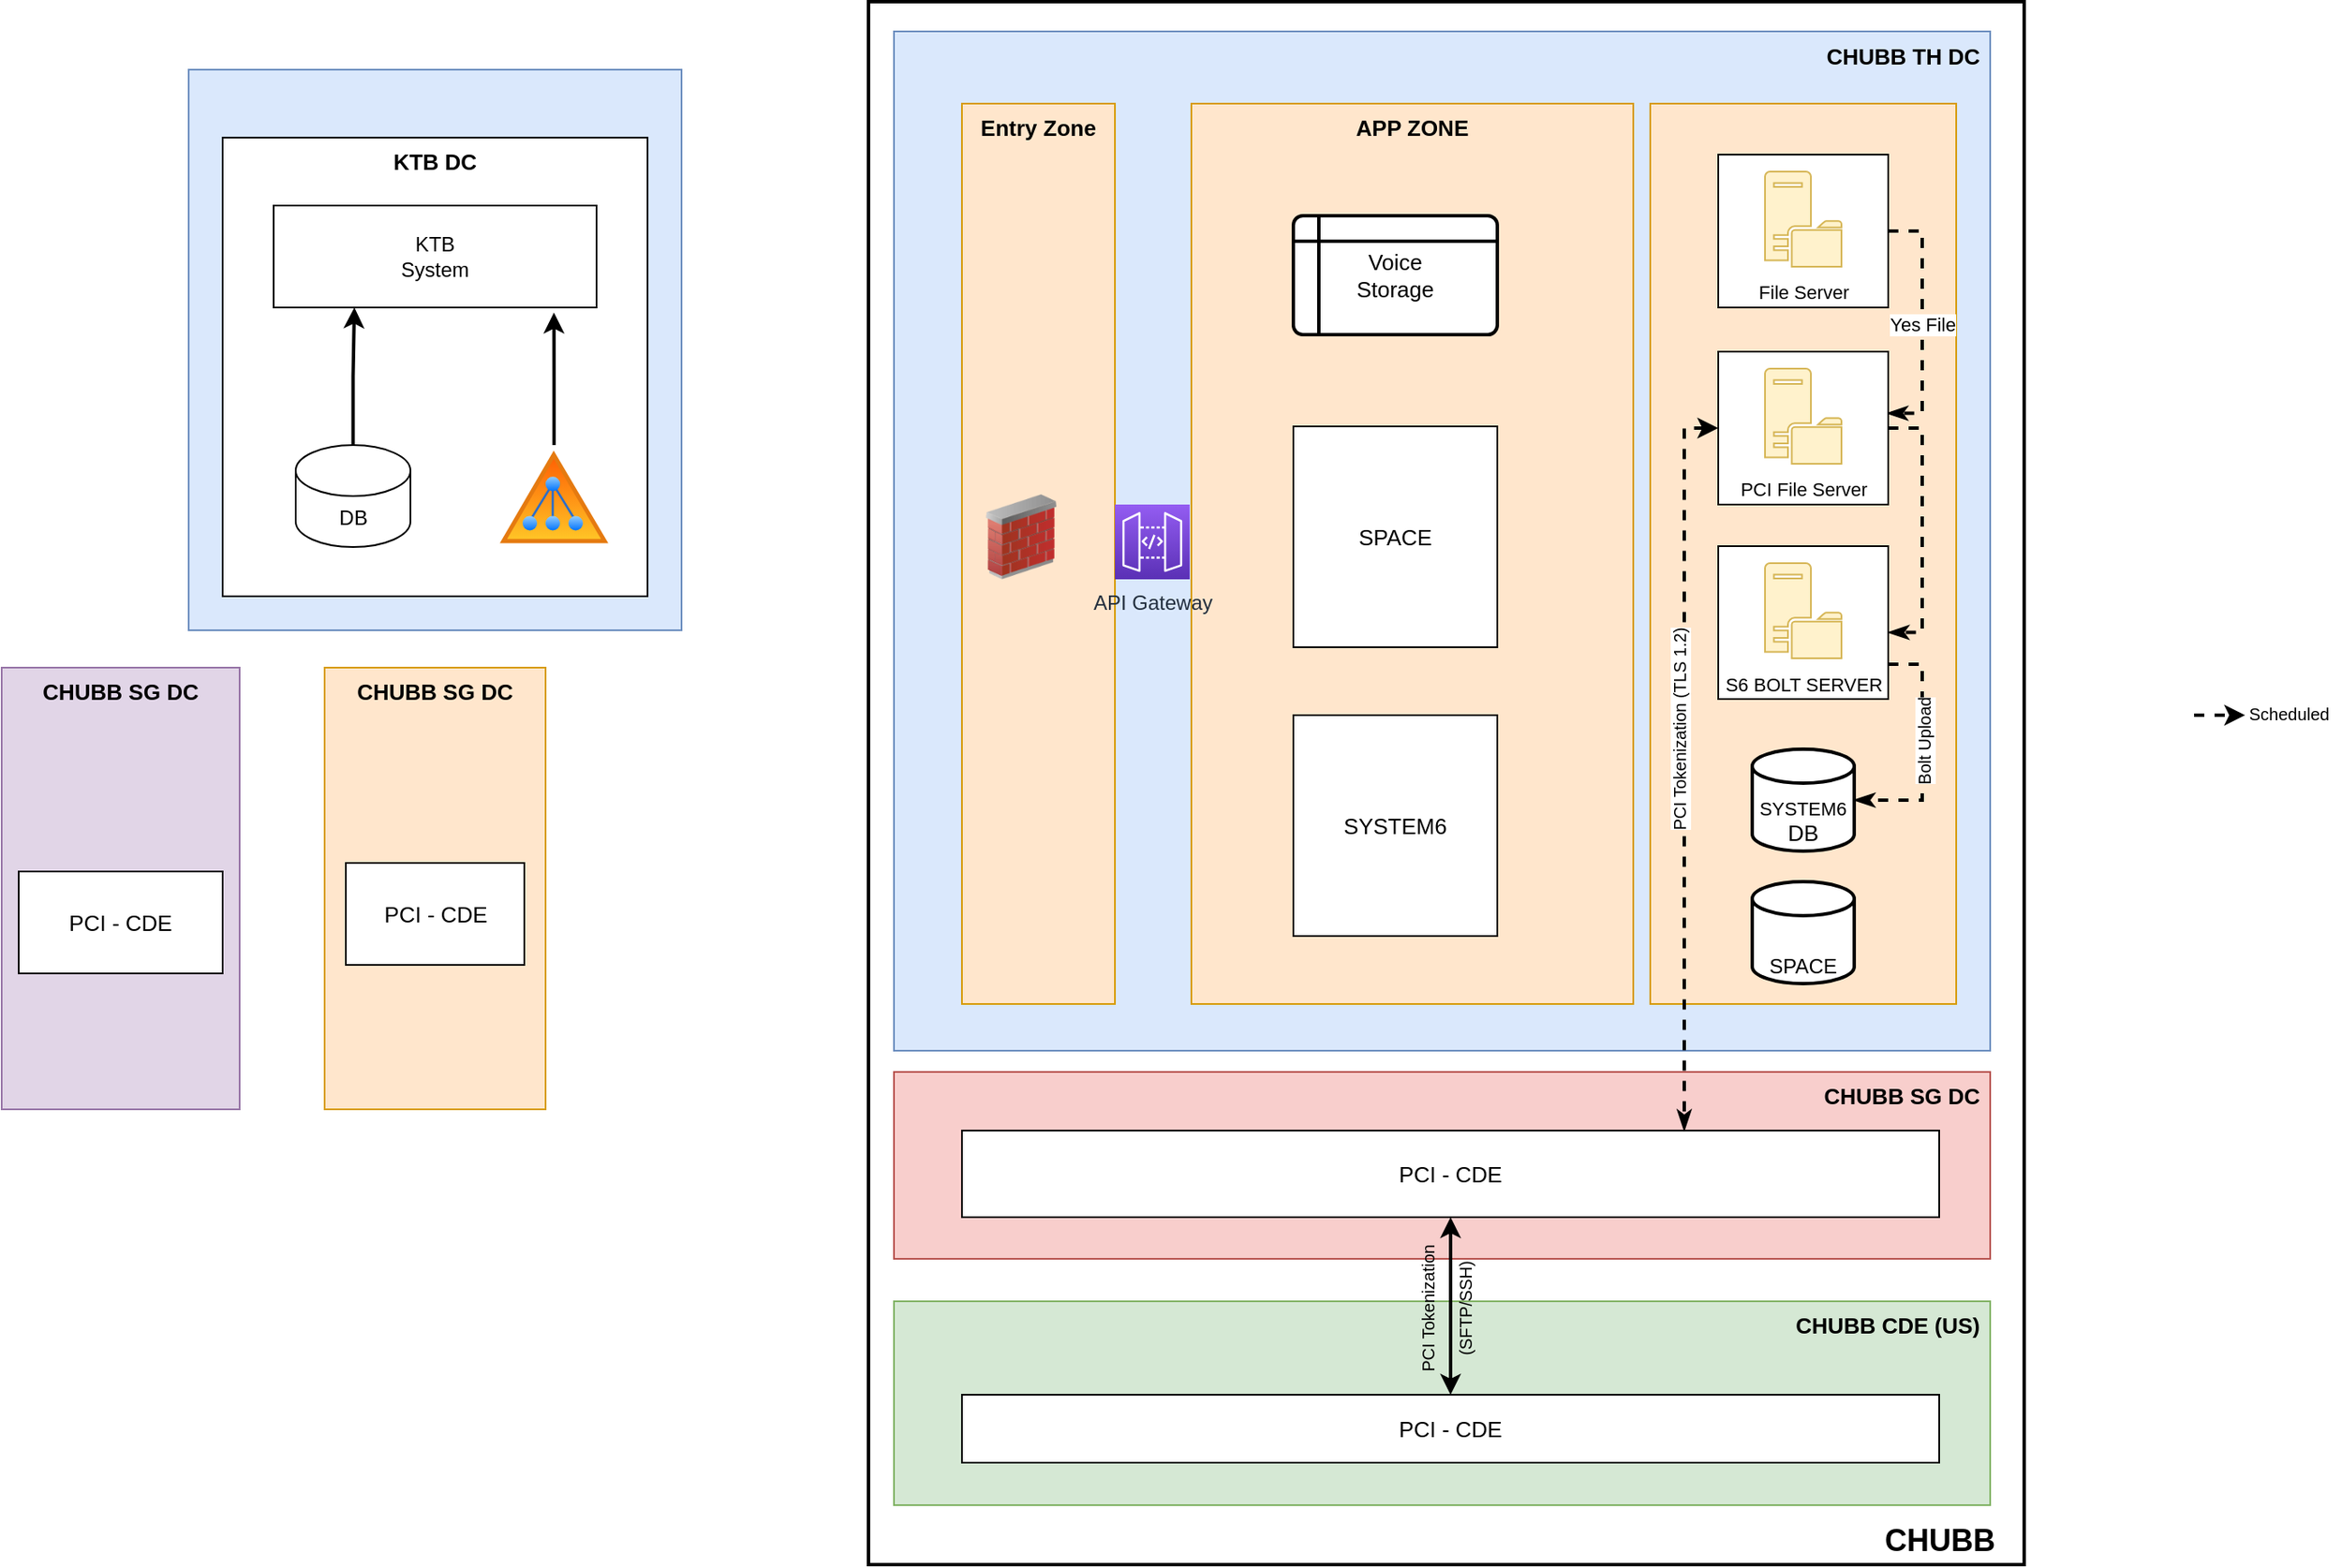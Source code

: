 <mxfile version="18.1.2" type="github">
  <diagram id="LbMPbOLTLOJZ_oI8mEUt" name="Page-1">
    <mxGraphModel dx="2272" dy="762" grid="1" gridSize="10" guides="1" tooltips="1" connect="1" arrows="1" fold="1" page="1" pageScale="1" pageWidth="850" pageHeight="1100" math="0" shadow="0">
      <root>
        <mxCell id="0" />
        <mxCell id="1" parent="0" />
        <mxCell id="60L3j7kGqlktmhBH0rx--8" value="" style="rounded=0;whiteSpace=wrap;html=1;fillColor=#dae8fc;strokeColor=#6c8ebf;" vertex="1" parent="1">
          <mxGeometry x="-120" y="280" width="290" height="330" as="geometry" />
        </mxCell>
        <mxCell id="60L3j7kGqlktmhBH0rx--2" value="KTB DC" style="rounded=0;whiteSpace=wrap;html=1;verticalAlign=top;fontStyle=1;fontSize=13;" vertex="1" parent="1">
          <mxGeometry x="-100" y="320" width="250" height="270" as="geometry" />
        </mxCell>
        <mxCell id="60L3j7kGqlktmhBH0rx--11" style="edgeStyle=orthogonalEdgeStyle;rounded=0;orthogonalLoop=1;jettySize=auto;html=1;entryX=0.25;entryY=1;entryDx=0;entryDy=0;fontSize=13;strokeWidth=2;" edge="1" parent="1" source="60L3j7kGqlktmhBH0rx--3" target="60L3j7kGqlktmhBH0rx--6">
          <mxGeometry relative="1" as="geometry" />
        </mxCell>
        <mxCell id="60L3j7kGqlktmhBH0rx--3" value="DB" style="shape=cylinder3;whiteSpace=wrap;html=1;boundedLbl=1;backgroundOutline=1;size=15;" vertex="1" parent="1">
          <mxGeometry x="-57" y="501" width="67.5" height="60" as="geometry" />
        </mxCell>
        <mxCell id="60L3j7kGqlktmhBH0rx--10" style="edgeStyle=orthogonalEdgeStyle;rounded=0;orthogonalLoop=1;jettySize=auto;html=1;entryX=0.868;entryY=1.05;entryDx=0;entryDy=0;entryPerimeter=0;fontSize=13;strokeWidth=2;" edge="1" parent="1" source="60L3j7kGqlktmhBH0rx--4" target="60L3j7kGqlktmhBH0rx--6">
          <mxGeometry relative="1" as="geometry" />
        </mxCell>
        <mxCell id="60L3j7kGqlktmhBH0rx--4" value="" style="aspect=fixed;perimeter=ellipsePerimeter;html=1;align=center;shadow=0;dashed=0;spacingTop=3;image;image=img/lib/active_directory/active_directory.svg;" vertex="1" parent="1">
          <mxGeometry x="60" y="501" width="70" height="59.5" as="geometry" />
        </mxCell>
        <mxCell id="60L3j7kGqlktmhBH0rx--6" value="KTB&lt;br&gt;System" style="rounded=0;whiteSpace=wrap;html=1;" vertex="1" parent="1">
          <mxGeometry x="-70" y="360" width="190" height="60" as="geometry" />
        </mxCell>
        <mxCell id="60L3j7kGqlktmhBH0rx--12" value="CHUBB" style="rounded=0;whiteSpace=wrap;html=1;fillColor=default;strokeColor=#000000;verticalAlign=bottom;align=right;fontStyle=1;spacingRight=15;fontSize=18;strokeWidth=2;" vertex="1" parent="1">
          <mxGeometry x="280" y="240" width="680" height="920" as="geometry" />
        </mxCell>
        <mxCell id="60L3j7kGqlktmhBH0rx--14" value="CHUBB TH DC" style="rounded=0;whiteSpace=wrap;html=1;verticalAlign=top;fontStyle=1;fontSize=13;fillColor=#dae8fc;strokeColor=#6c8ebf;align=right;spacingRight=4;" vertex="1" parent="1">
          <mxGeometry x="295" y="257.5" width="645" height="600" as="geometry" />
        </mxCell>
        <mxCell id="60L3j7kGqlktmhBH0rx--20" value="CHUBB SG DC" style="rounded=0;whiteSpace=wrap;html=1;verticalAlign=top;fontStyle=1;fontSize=13;fillColor=#e1d5e7;strokeColor=#9673a6;" vertex="1" parent="1">
          <mxGeometry x="-230" y="632" width="140" height="260" as="geometry" />
        </mxCell>
        <mxCell id="60L3j7kGqlktmhBH0rx--21" value="PCI - CDE" style="rounded=0;whiteSpace=wrap;html=1;fontSize=13;" vertex="1" parent="1">
          <mxGeometry x="-220" y="752" width="120" height="60" as="geometry" />
        </mxCell>
        <mxCell id="60L3j7kGqlktmhBH0rx--22" value="CHUBB SG DC" style="rounded=0;whiteSpace=wrap;html=1;verticalAlign=top;fontStyle=1;fontSize=13;fillColor=#ffe6cc;strokeColor=#d79b00;" vertex="1" parent="1">
          <mxGeometry x="-40" y="632" width="130" height="260" as="geometry" />
        </mxCell>
        <mxCell id="60L3j7kGqlktmhBH0rx--23" value="PCI - CDE" style="rounded=0;whiteSpace=wrap;html=1;fontSize=13;" vertex="1" parent="1">
          <mxGeometry x="-27.5" y="747" width="105" height="60" as="geometry" />
        </mxCell>
        <mxCell id="60L3j7kGqlktmhBH0rx--24" value="Entry Zone" style="rounded=0;whiteSpace=wrap;html=1;verticalAlign=top;fontStyle=1;fontSize=13;fillColor=#ffe6cc;strokeColor=#d79b00;" vertex="1" parent="1">
          <mxGeometry x="335" y="300" width="90" height="530" as="geometry" />
        </mxCell>
        <mxCell id="60L3j7kGqlktmhBH0rx--26" value="APP ZONE" style="rounded=0;whiteSpace=wrap;html=1;verticalAlign=top;fontStyle=1;fontSize=13;fillColor=#ffe6cc;strokeColor=#d79b00;" vertex="1" parent="1">
          <mxGeometry x="470" y="300" width="260" height="530" as="geometry" />
        </mxCell>
        <mxCell id="60L3j7kGqlktmhBH0rx--27" value="" style="image;html=1;image=img/lib/clip_art/networking/Firewall_02_128x128.png;fontSize=13;fillColor=default;" vertex="1" parent="1">
          <mxGeometry x="340" y="530" width="60" height="50" as="geometry" />
        </mxCell>
        <mxCell id="60L3j7kGqlktmhBH0rx--28" value="" style="rounded=0;whiteSpace=wrap;html=1;verticalAlign=top;fontStyle=1;fontSize=13;fillColor=#ffe6cc;strokeColor=#d79b00;" vertex="1" parent="1">
          <mxGeometry x="740" y="300" width="180" height="530" as="geometry" />
        </mxCell>
        <mxCell id="60L3j7kGqlktmhBH0rx--29" value="SPACE" style="rounded=0;whiteSpace=wrap;html=1;fontSize=13;fillColor=default;" vertex="1" parent="1">
          <mxGeometry x="530" y="490" width="120" height="130" as="geometry" />
        </mxCell>
        <mxCell id="60L3j7kGqlktmhBH0rx--31" value="Voice&lt;br&gt;Storage" style="shape=internalStorage;whiteSpace=wrap;html=1;dx=15;dy=15;rounded=1;arcSize=8;strokeWidth=2;fontSize=13;fillColor=default;" vertex="1" parent="1">
          <mxGeometry x="530" y="366" width="120" height="70" as="geometry" />
        </mxCell>
        <mxCell id="60L3j7kGqlktmhBH0rx--32" value="&lt;span style=&quot;font-size: 11px;&quot;&gt;SYSTEM6&lt;br&gt;&lt;/span&gt;DB" style="strokeWidth=2;html=1;shape=mxgraph.flowchart.database;whiteSpace=wrap;fontSize=13;fillColor=default;verticalAlign=bottom;" vertex="1" parent="1">
          <mxGeometry x="800" y="680" width="60" height="60" as="geometry" />
        </mxCell>
        <mxCell id="60L3j7kGqlktmhBH0rx--33" value="&lt;span style=&quot;font-size: 12px;&quot;&gt;SPACE&lt;/span&gt;" style="strokeWidth=2;html=1;shape=mxgraph.flowchart.database;whiteSpace=wrap;fontSize=13;fillColor=default;verticalAlign=bottom;" vertex="1" parent="1">
          <mxGeometry x="800" y="758" width="60" height="60" as="geometry" />
        </mxCell>
        <mxCell id="60L3j7kGqlktmhBH0rx--34" value="API Gateway" style="sketch=0;points=[[0,0,0],[0.25,0,0],[0.5,0,0],[0.75,0,0],[1,0,0],[0,1,0],[0.25,1,0],[0.5,1,0],[0.75,1,0],[1,1,0],[0,0.25,0],[0,0.5,0],[0,0.75,0],[1,0.25,0],[1,0.5,0],[1,0.75,0]];outlineConnect=0;fontColor=#232F3E;gradientColor=#945DF2;gradientDirection=north;fillColor=#5A30B5;strokeColor=#ffffff;dashed=0;verticalLabelPosition=bottom;verticalAlign=top;align=center;html=1;fontSize=12;fontStyle=0;aspect=fixed;shape=mxgraph.aws4.resourceIcon;resIcon=mxgraph.aws4.api_gateway;" vertex="1" parent="1">
          <mxGeometry x="425" y="536" width="44" height="44" as="geometry" />
        </mxCell>
        <mxCell id="60L3j7kGqlktmhBH0rx--37" value="SYSTEM6" style="rounded=0;whiteSpace=wrap;html=1;fontSize=13;fillColor=default;" vertex="1" parent="1">
          <mxGeometry x="530" y="660" width="120" height="130" as="geometry" />
        </mxCell>
        <mxCell id="60L3j7kGqlktmhBH0rx--41" value="CHUBB SG DC" style="rounded=0;whiteSpace=wrap;html=1;verticalAlign=top;fontStyle=1;fontSize=13;fillColor=#f8cecc;strokeColor=#b85450;align=right;spacingRight=4;" vertex="1" parent="1">
          <mxGeometry x="295" y="870" width="645" height="110" as="geometry" />
        </mxCell>
        <mxCell id="60L3j7kGqlktmhBH0rx--42" value="CHUBB CDE (US)" style="rounded=0;whiteSpace=wrap;html=1;verticalAlign=top;fontStyle=1;fontSize=13;fillColor=#d5e8d4;strokeColor=#82b366;align=right;spacingRight=4;" vertex="1" parent="1">
          <mxGeometry x="295" y="1005" width="645" height="120" as="geometry" />
        </mxCell>
        <mxCell id="60L3j7kGqlktmhBH0rx--43" value="PCI - CDE" style="rounded=0;whiteSpace=wrap;html=1;fontSize=13;fillColor=default;" vertex="1" parent="1">
          <mxGeometry x="335" y="904.5" width="575" height="51" as="geometry" />
        </mxCell>
        <mxCell id="60L3j7kGqlktmhBH0rx--46" style="edgeStyle=orthogonalEdgeStyle;rounded=0;orthogonalLoop=1;jettySize=auto;html=1;entryX=0.5;entryY=1;entryDx=0;entryDy=0;fontSize=18;strokeWidth=2;endArrow=classic;endFill=1;startArrow=classic;startFill=1;" edge="1" parent="1" source="60L3j7kGqlktmhBH0rx--45" target="60L3j7kGqlktmhBH0rx--43">
          <mxGeometry relative="1" as="geometry" />
        </mxCell>
        <mxCell id="60L3j7kGqlktmhBH0rx--48" value="&lt;font style=&quot;font-size: 10px;&quot;&gt;PCI Tokenization&lt;br&gt;(SFTP/SSH)&lt;/font&gt;" style="edgeLabel;html=1;align=center;verticalAlign=middle;resizable=0;points=[];fontSize=18;labelBackgroundColor=none;rotation=270;" vertex="1" connectable="0" parent="60L3j7kGqlktmhBH0rx--46">
          <mxGeometry x="0.127" y="-1" relative="1" as="geometry">
            <mxPoint x="-6" y="9" as="offset" />
          </mxGeometry>
        </mxCell>
        <mxCell id="60L3j7kGqlktmhBH0rx--45" value="PCI - CDE" style="rounded=0;whiteSpace=wrap;html=1;fontSize=13;fillColor=default;" vertex="1" parent="1">
          <mxGeometry x="335" y="1060" width="575" height="40" as="geometry" />
        </mxCell>
        <mxCell id="60L3j7kGqlktmhBH0rx--72" value="Yes File" style="edgeStyle=orthogonalEdgeStyle;rounded=0;orthogonalLoop=1;jettySize=auto;html=1;fontSize=11;startArrow=none;startFill=0;endArrow=classicThin;endFill=1;strokeWidth=2;entryX=0.993;entryY=0.403;entryDx=0;entryDy=0;entryPerimeter=0;dashed=1;" edge="1" parent="1" source="60L3j7kGqlktmhBH0rx--56" target="60L3j7kGqlktmhBH0rx--58">
          <mxGeometry x="0.013" relative="1" as="geometry">
            <Array as="points">
              <mxPoint x="900" y="375" />
              <mxPoint x="900" y="482" />
            </Array>
            <mxPoint as="offset" />
          </mxGeometry>
        </mxCell>
        <mxCell id="60L3j7kGqlktmhBH0rx--56" value="" style="rounded=0;whiteSpace=wrap;html=1;labelBackgroundColor=default;fontSize=10;strokeColor=#000000;strokeWidth=1;fillColor=default;" vertex="1" parent="1">
          <mxGeometry x="780" y="330" width="100" height="90" as="geometry" />
        </mxCell>
        <mxCell id="60L3j7kGqlktmhBH0rx--57" value="&lt;font style=&quot;font-size: 11px;&quot;&gt;File Server&lt;/font&gt;" style="sketch=0;pointerEvents=1;shadow=0;dashed=0;html=1;strokeColor=#d6b656;fillColor=#fff2cc;labelPosition=center;verticalLabelPosition=bottom;verticalAlign=top;outlineConnect=0;align=center;shape=mxgraph.office.servers.file_server;fontSize=13;" vertex="1" parent="1">
          <mxGeometry x="807.5" y="340" width="45" height="56" as="geometry" />
        </mxCell>
        <mxCell id="60L3j7kGqlktmhBH0rx--69" style="edgeStyle=orthogonalEdgeStyle;rounded=0;orthogonalLoop=1;jettySize=auto;html=1;entryX=1;entryY=0.564;entryDx=0;entryDy=0;entryPerimeter=0;fontSize=11;startArrow=none;startFill=0;endArrow=classicThin;endFill=1;strokeWidth=2;dashed=1;" edge="1" parent="1" source="60L3j7kGqlktmhBH0rx--58" target="60L3j7kGqlktmhBH0rx--60">
          <mxGeometry relative="1" as="geometry">
            <Array as="points">
              <mxPoint x="900" y="491" />
              <mxPoint x="900" y="611" />
            </Array>
          </mxGeometry>
        </mxCell>
        <mxCell id="60L3j7kGqlktmhBH0rx--71" style="edgeStyle=orthogonalEdgeStyle;rounded=0;orthogonalLoop=1;jettySize=auto;html=1;fontSize=11;startArrow=classic;startFill=1;endArrow=classicThin;endFill=1;strokeWidth=2;dashed=1;" edge="1" parent="1" source="60L3j7kGqlktmhBH0rx--58" target="60L3j7kGqlktmhBH0rx--43">
          <mxGeometry relative="1" as="geometry">
            <Array as="points">
              <mxPoint x="760" y="491" />
            </Array>
          </mxGeometry>
        </mxCell>
        <mxCell id="60L3j7kGqlktmhBH0rx--81" value="PCI Tokenization (TLS 1.2)" style="edgeLabel;html=1;align=center;verticalAlign=middle;resizable=0;points=[];fontSize=10;rotation=270;" vertex="1" connectable="0" parent="60L3j7kGqlktmhBH0rx--71">
          <mxGeometry x="-0.089" y="-3" relative="1" as="geometry">
            <mxPoint as="offset" />
          </mxGeometry>
        </mxCell>
        <mxCell id="60L3j7kGqlktmhBH0rx--58" value="" style="rounded=0;whiteSpace=wrap;html=1;labelBackgroundColor=default;fontSize=10;strokeColor=#000000;strokeWidth=1;fillColor=default;" vertex="1" parent="1">
          <mxGeometry x="780" y="446" width="100" height="90" as="geometry" />
        </mxCell>
        <mxCell id="60L3j7kGqlktmhBH0rx--59" value="&lt;font style=&quot;font-size: 11px;&quot;&gt;PCI File Server&lt;/font&gt;" style="sketch=0;pointerEvents=1;shadow=0;dashed=0;html=1;strokeColor=#d6b656;fillColor=#fff2cc;labelPosition=center;verticalLabelPosition=bottom;verticalAlign=top;outlineConnect=0;align=center;shape=mxgraph.office.servers.file_server;fontSize=13;" vertex="1" parent="1">
          <mxGeometry x="807.5" y="456" width="45" height="56" as="geometry" />
        </mxCell>
        <mxCell id="60L3j7kGqlktmhBH0rx--74" style="edgeStyle=orthogonalEdgeStyle;rounded=0;orthogonalLoop=1;jettySize=auto;html=1;entryX=1;entryY=0.5;entryDx=0;entryDy=0;entryPerimeter=0;fontSize=10;startArrow=none;startFill=0;endArrow=classicThin;endFill=1;strokeWidth=2;dashed=1;" edge="1" parent="1" source="60L3j7kGqlktmhBH0rx--60" target="60L3j7kGqlktmhBH0rx--32">
          <mxGeometry relative="1" as="geometry">
            <Array as="points">
              <mxPoint x="900" y="630" />
              <mxPoint x="900" y="710" />
            </Array>
          </mxGeometry>
        </mxCell>
        <mxCell id="60L3j7kGqlktmhBH0rx--75" value="Bolt Upload" style="edgeLabel;html=1;align=center;verticalAlign=middle;resizable=0;points=[];fontSize=10;rotation=270;" vertex="1" connectable="0" parent="60L3j7kGqlktmhBH0rx--74">
          <mxGeometry x="-0.062" y="1" relative="1" as="geometry">
            <mxPoint as="offset" />
          </mxGeometry>
        </mxCell>
        <mxCell id="60L3j7kGqlktmhBH0rx--60" value="" style="rounded=0;whiteSpace=wrap;html=1;labelBackgroundColor=default;fontSize=10;strokeColor=#000000;strokeWidth=1;fillColor=default;" vertex="1" parent="1">
          <mxGeometry x="780" y="560.5" width="100" height="90" as="geometry" />
        </mxCell>
        <mxCell id="60L3j7kGqlktmhBH0rx--61" value="&lt;font style=&quot;font-size: 11px;&quot;&gt;S6 BOLT SERVER&lt;/font&gt;" style="sketch=0;pointerEvents=1;shadow=0;dashed=0;html=1;strokeColor=#d6b656;fillColor=#fff2cc;labelPosition=center;verticalLabelPosition=bottom;verticalAlign=top;outlineConnect=0;align=center;shape=mxgraph.office.servers.file_server;fontSize=13;" vertex="1" parent="1">
          <mxGeometry x="807.5" y="570.5" width="45" height="56" as="geometry" />
        </mxCell>
        <mxCell id="60L3j7kGqlktmhBH0rx--78" value="" style="endArrow=classic;startArrow=none;html=1;rounded=0;dashed=1;fontSize=10;strokeWidth=2;startFill=0;" edge="1" parent="1">
          <mxGeometry width="50" height="50" relative="1" as="geometry">
            <mxPoint x="1060" y="660" as="sourcePoint" />
            <mxPoint x="1090" y="660" as="targetPoint" />
          </mxGeometry>
        </mxCell>
        <mxCell id="60L3j7kGqlktmhBH0rx--80" value="Scheduled" style="text;html=1;strokeColor=none;fillColor=none;align=center;verticalAlign=middle;whiteSpace=wrap;rounded=0;labelBackgroundColor=default;fontSize=10;" vertex="1" parent="1">
          <mxGeometry x="1086" y="644" width="60" height="30" as="geometry" />
        </mxCell>
      </root>
    </mxGraphModel>
  </diagram>
</mxfile>
